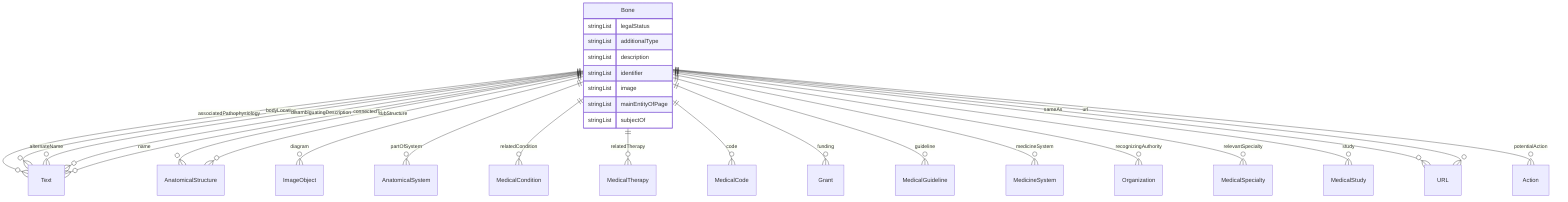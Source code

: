 erDiagram
Bone {
    stringList legalStatus  
    stringList additionalType  
    stringList description  
    stringList identifier  
    stringList image  
    stringList mainEntityOfPage  
    stringList subjectOf  
}

Bone ||--}o Text : "associatedPathophysiology"
Bone ||--}o Text : "bodyLocation"
Bone ||--}o AnatomicalStructure : "connectedTo"
Bone ||--}o ImageObject : "diagram"
Bone ||--}o AnatomicalSystem : "partOfSystem"
Bone ||--}o MedicalCondition : "relatedCondition"
Bone ||--}o MedicalTherapy : "relatedTherapy"
Bone ||--}o AnatomicalStructure : "subStructure"
Bone ||--}o MedicalCode : "code"
Bone ||--}o Grant : "funding"
Bone ||--}o MedicalGuideline : "guideline"
Bone ||--}o MedicineSystem : "medicineSystem"
Bone ||--}o Organization : "recognizingAuthority"
Bone ||--}o MedicalSpecialty : "relevantSpecialty"
Bone ||--}o MedicalStudy : "study"
Bone ||--}o Text : "alternateName"
Bone ||--}o Text : "disambiguatingDescription"
Bone ||--}o Text : "name"
Bone ||--}o URL : "sameAs"
Bone ||--}o Action : "potentialAction"
Bone ||--}o URL : "url"
